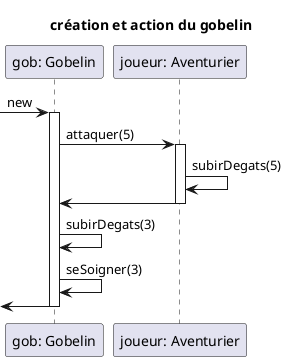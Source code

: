 @startuml
title création et action du gobelin

participant "gob: Gobelin" as gob
participant "joueur: Aventurier" as joueur

[-> gob : new
activate  gob
    gob -> joueur : attaquer(5)
    activate joueur
        joueur -> joueur : subirDegats(5)
        joueur -> gob 
    deactivate joueur
    gob -> gob : subirDegats(3)
    gob -> gob : seSoigner(3)
[<- gob
deactivate gob
@enduml